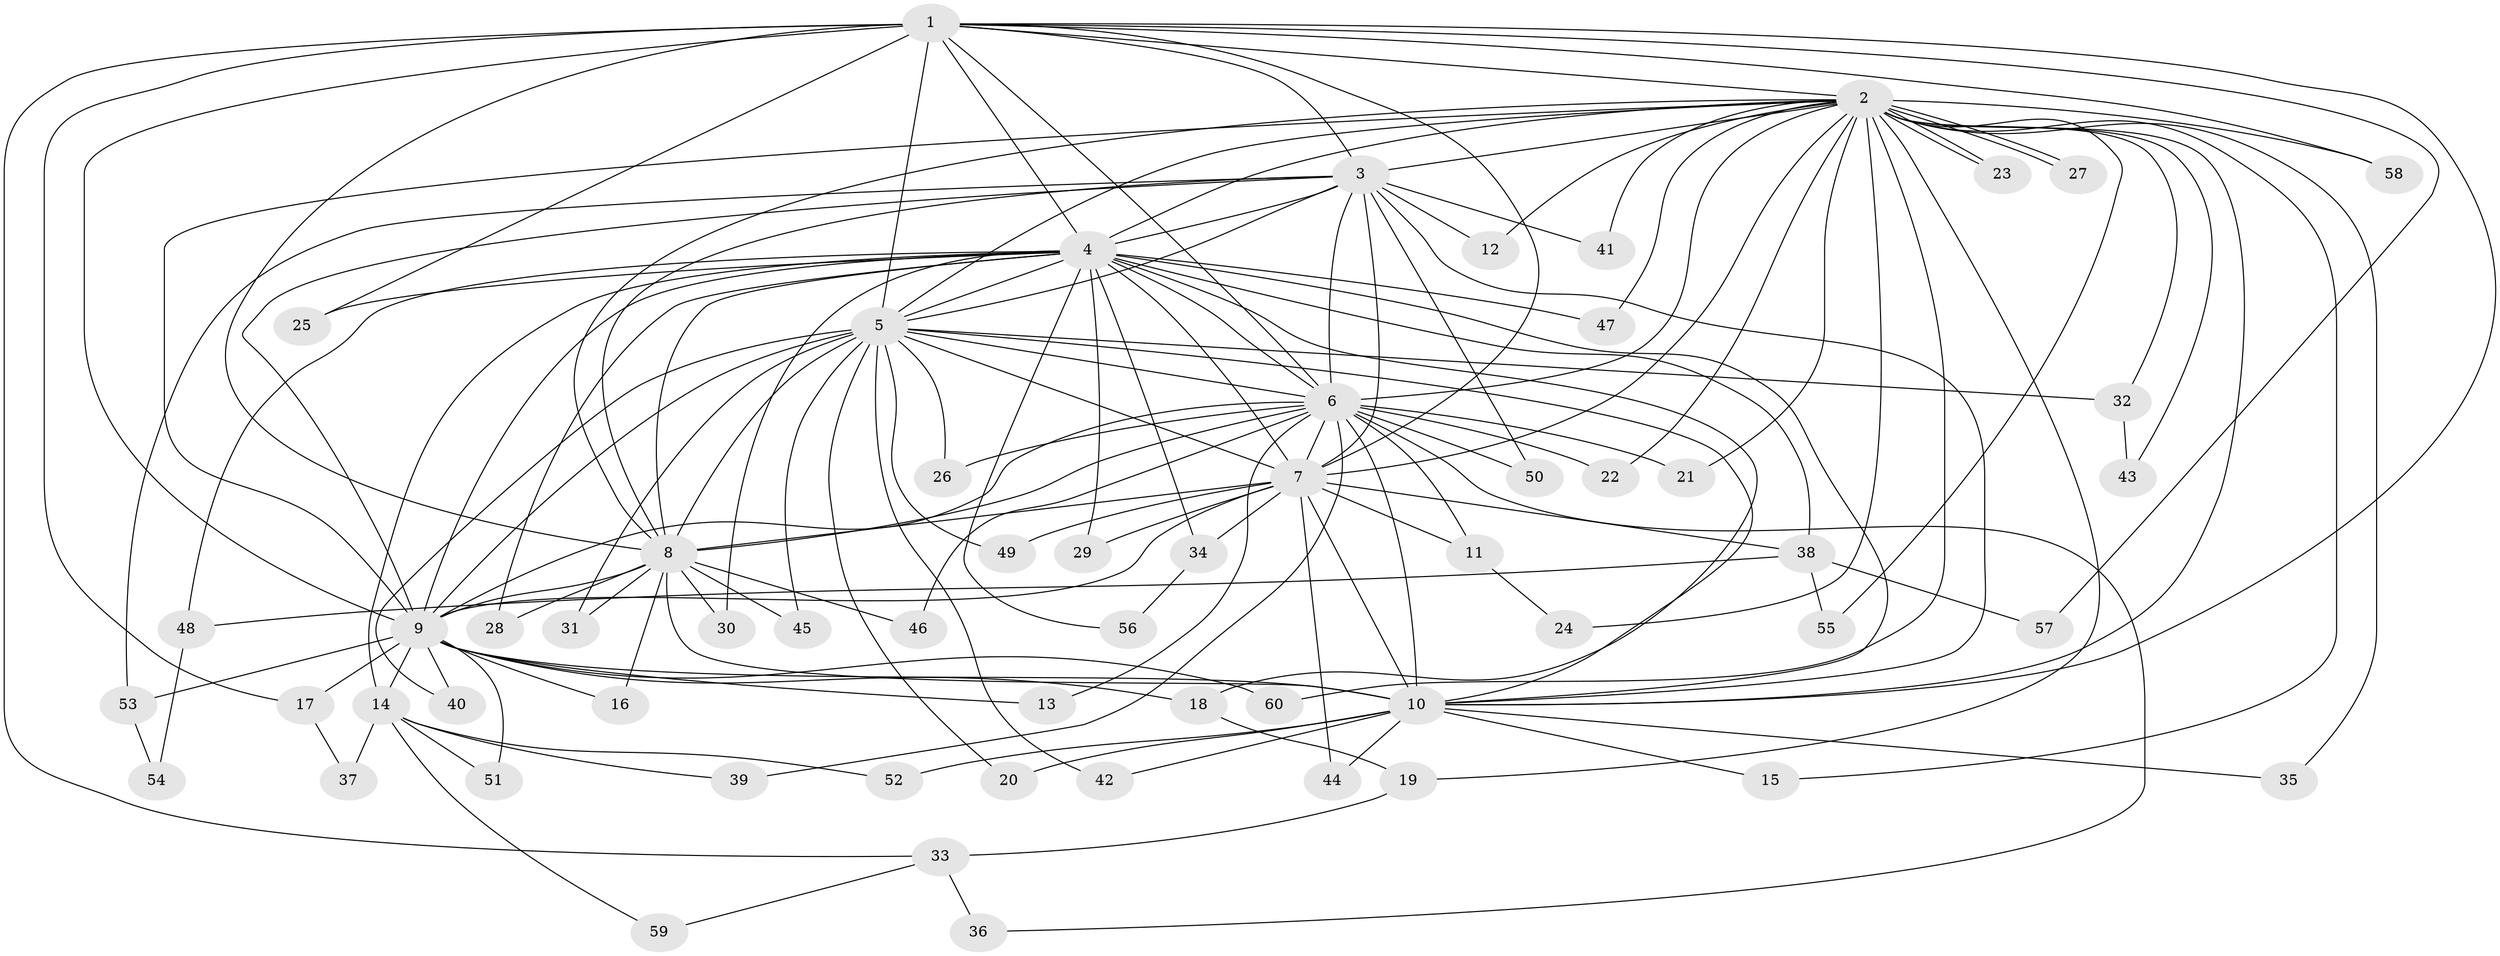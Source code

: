 // Generated by graph-tools (version 1.1) at 2025/01/03/09/25 03:01:13]
// undirected, 60 vertices, 145 edges
graph export_dot {
graph [start="1"]
  node [color=gray90,style=filled];
  1;
  2;
  3;
  4;
  5;
  6;
  7;
  8;
  9;
  10;
  11;
  12;
  13;
  14;
  15;
  16;
  17;
  18;
  19;
  20;
  21;
  22;
  23;
  24;
  25;
  26;
  27;
  28;
  29;
  30;
  31;
  32;
  33;
  34;
  35;
  36;
  37;
  38;
  39;
  40;
  41;
  42;
  43;
  44;
  45;
  46;
  47;
  48;
  49;
  50;
  51;
  52;
  53;
  54;
  55;
  56;
  57;
  58;
  59;
  60;
  1 -- 2;
  1 -- 3;
  1 -- 4;
  1 -- 5;
  1 -- 6;
  1 -- 7;
  1 -- 8;
  1 -- 9;
  1 -- 10;
  1 -- 17;
  1 -- 25;
  1 -- 33;
  1 -- 57;
  1 -- 58;
  2 -- 3;
  2 -- 4;
  2 -- 5;
  2 -- 6;
  2 -- 7;
  2 -- 8;
  2 -- 9;
  2 -- 10;
  2 -- 12;
  2 -- 15;
  2 -- 19;
  2 -- 21;
  2 -- 22;
  2 -- 23;
  2 -- 23;
  2 -- 24;
  2 -- 27;
  2 -- 27;
  2 -- 32;
  2 -- 35;
  2 -- 41;
  2 -- 43;
  2 -- 47;
  2 -- 55;
  2 -- 58;
  2 -- 60;
  3 -- 4;
  3 -- 5;
  3 -- 6;
  3 -- 7;
  3 -- 8;
  3 -- 9;
  3 -- 10;
  3 -- 12;
  3 -- 41;
  3 -- 50;
  3 -- 53;
  4 -- 5;
  4 -- 6;
  4 -- 7;
  4 -- 8;
  4 -- 9;
  4 -- 10;
  4 -- 14;
  4 -- 18;
  4 -- 25;
  4 -- 28;
  4 -- 29;
  4 -- 30;
  4 -- 34;
  4 -- 38;
  4 -- 47;
  4 -- 48;
  4 -- 56;
  5 -- 6;
  5 -- 7;
  5 -- 8;
  5 -- 9;
  5 -- 10;
  5 -- 20;
  5 -- 26;
  5 -- 31;
  5 -- 32;
  5 -- 40;
  5 -- 42;
  5 -- 45;
  5 -- 49;
  6 -- 7;
  6 -- 8;
  6 -- 9;
  6 -- 10;
  6 -- 11;
  6 -- 13;
  6 -- 21;
  6 -- 22;
  6 -- 26;
  6 -- 36;
  6 -- 39;
  6 -- 46;
  6 -- 50;
  7 -- 8;
  7 -- 9;
  7 -- 10;
  7 -- 11;
  7 -- 29;
  7 -- 34;
  7 -- 38;
  7 -- 44;
  7 -- 49;
  8 -- 9;
  8 -- 10;
  8 -- 16;
  8 -- 28;
  8 -- 30;
  8 -- 31;
  8 -- 45;
  8 -- 46;
  9 -- 10;
  9 -- 13;
  9 -- 14;
  9 -- 16;
  9 -- 17;
  9 -- 18;
  9 -- 40;
  9 -- 51;
  9 -- 53;
  9 -- 60;
  10 -- 15;
  10 -- 20;
  10 -- 35;
  10 -- 42;
  10 -- 44;
  10 -- 52;
  11 -- 24;
  14 -- 37;
  14 -- 39;
  14 -- 51;
  14 -- 52;
  14 -- 59;
  17 -- 37;
  18 -- 19;
  19 -- 33;
  32 -- 43;
  33 -- 36;
  33 -- 59;
  34 -- 56;
  38 -- 48;
  38 -- 55;
  38 -- 57;
  48 -- 54;
  53 -- 54;
}
